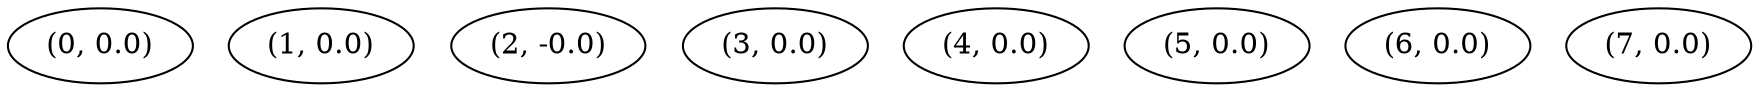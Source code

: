 digraph {
    0 [ label = "(0, 0.0)" ]
    1 [ label = "(1, 0.0)" ]
    2 [ label = "(2, -0.0)" ]
    3 [ label = "(3, 0.0)" ]
    4 [ label = "(4, 0.0)" ]
    5 [ label = "(5, 0.0)" ]
    6 [ label = "(6, 0.0)" ]
    7 [ label = "(7, 0.0)" ]
}


